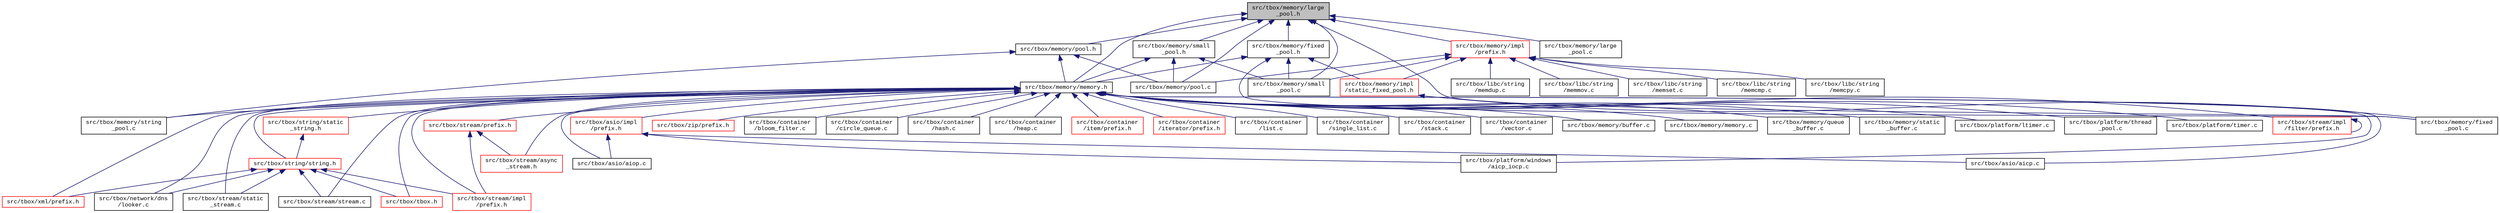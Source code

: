 digraph "src/tbox/memory/large_pool.h"
{
  edge [fontname="CourierNew",fontsize="10",labelfontname="CourierNew",labelfontsize="10"];
  node [fontname="CourierNew",fontsize="10",shape=record];
  Node1 [label="src/tbox/memory/large\l_pool.h",height=0.2,width=0.4,color="black", fillcolor="grey75", style="filled" fontcolor="black"];
  Node1 -> Node2 [dir="back",color="midnightblue",fontsize="10",style="solid",fontname="CourierNew"];
  Node2 [label="src/tbox/memory/pool.h",height=0.2,width=0.4,color="black", fillcolor="white", style="filled",URL="$db/db7/pool_8h.html"];
  Node2 -> Node3 [dir="back",color="midnightblue",fontsize="10",style="solid",fontname="CourierNew"];
  Node3 [label="src/tbox/memory/memory.h",height=0.2,width=0.4,color="black", fillcolor="white", style="filled",URL="$dd/d7b/memory_2memory_8h_source.html"];
  Node3 -> Node4 [dir="back",color="midnightblue",fontsize="10",style="solid",fontname="CourierNew"];
  Node4 [label="src/tbox/asio/impl\l/prefix.h",height=0.2,width=0.4,color="red", fillcolor="white", style="filled",URL="$d3/d3c/asio_2impl_2prefix_8h_source.html"];
  Node4 -> Node5 [dir="back",color="midnightblue",fontsize="10",style="solid",fontname="CourierNew"];
  Node5 [label="src/tbox/asio/aicp.c",height=0.2,width=0.4,color="black", fillcolor="white", style="filled",URL="$d4/ddc/asio_2aicp_8c_source.html"];
  Node4 -> Node6 [dir="back",color="midnightblue",fontsize="10",style="solid",fontname="CourierNew"];
  Node6 [label="src/tbox/asio/aiop.c",height=0.2,width=0.4,color="black", fillcolor="white", style="filled",URL="$da/d6e/asio_2aiop_8c_source.html"];
  Node4 -> Node7 [dir="back",color="midnightblue",fontsize="10",style="solid",fontname="CourierNew"];
  Node7 [label="src/tbox/platform/windows\l/aicp_iocp.c",height=0.2,width=0.4,color="black", fillcolor="white", style="filled",URL="$da/d07/aicp__iocp_8c.html"];
  Node3 -> Node5 [dir="back",color="midnightblue",fontsize="10",style="solid",fontname="CourierNew"];
  Node3 -> Node6 [dir="back",color="midnightblue",fontsize="10",style="solid",fontname="CourierNew"];
  Node3 -> Node8 [dir="back",color="midnightblue",fontsize="10",style="solid",fontname="CourierNew"];
  Node8 [label="src/tbox/string/static\l_string.h",height=0.2,width=0.4,color="red", fillcolor="white", style="filled",URL="$df/dcf/static__string_8h.html"];
  Node8 -> Node9 [dir="back",color="midnightblue",fontsize="10",style="solid",fontname="CourierNew"];
  Node9 [label="src/tbox/string/string.h",height=0.2,width=0.4,color="red", fillcolor="white", style="filled",URL="$d8/d2b/string_2string_8h_source.html"];
  Node9 -> Node10 [dir="back",color="midnightblue",fontsize="10",style="solid",fontname="CourierNew"];
  Node10 [label="src/tbox/xml/prefix.h",height=0.2,width=0.4,color="red", fillcolor="white", style="filled",URL="$d1/d9b/xml_2prefix_8h_source.html"];
  Node9 -> Node11 [dir="back",color="midnightblue",fontsize="10",style="solid",fontname="CourierNew"];
  Node11 [label="src/tbox/network/dns\l/looker.c",height=0.2,width=0.4,color="black", fillcolor="white", style="filled",URL="$d8/d79/looker_8c.html"];
  Node9 -> Node12 [dir="back",color="midnightblue",fontsize="10",style="solid",fontname="CourierNew"];
  Node12 [label="src/tbox/stream/impl\l/prefix.h",height=0.2,width=0.4,color="red", fillcolor="white", style="filled",URL="$dc/dd3/stream_2impl_2prefix_8h_source.html"];
  Node9 -> Node13 [dir="back",color="midnightblue",fontsize="10",style="solid",fontname="CourierNew"];
  Node13 [label="src/tbox/stream/static\l_stream.c",height=0.2,width=0.4,color="black", fillcolor="white", style="filled",URL="$df/d8a/static__stream_8c.html"];
  Node9 -> Node14 [dir="back",color="midnightblue",fontsize="10",style="solid",fontname="CourierNew"];
  Node14 [label="src/tbox/stream/stream.c",height=0.2,width=0.4,color="black", fillcolor="white", style="filled",URL="$d8/d4d/stream_8c.html"];
  Node9 -> Node15 [dir="back",color="midnightblue",fontsize="10",style="solid",fontname="CourierNew"];
  Node15 [label="src/tbox/tbox.h",height=0.2,width=0.4,color="red", fillcolor="white", style="filled",URL="$da/dec/tbox_8h.html"];
  Node3 -> Node9 [dir="back",color="midnightblue",fontsize="10",style="solid",fontname="CourierNew"];
  Node3 -> Node16 [dir="back",color="midnightblue",fontsize="10",style="solid",fontname="CourierNew"];
  Node16 [label="src/tbox/stream/prefix.h",height=0.2,width=0.4,color="red", fillcolor="white", style="filled",URL="$d2/dd0/stream_2prefix_8h_source.html"];
  Node16 -> Node17 [dir="back",color="midnightblue",fontsize="10",style="solid",fontname="CourierNew"];
  Node17 [label="src/tbox/stream/async\l_stream.h",height=0.2,width=0.4,color="red", fillcolor="white", style="filled",URL="$d0/d4d/async__stream_8h.html"];
  Node16 -> Node12 [dir="back",color="midnightblue",fontsize="10",style="solid",fontname="CourierNew"];
  Node3 -> Node18 [dir="back",color="midnightblue",fontsize="10",style="solid",fontname="CourierNew"];
  Node18 [label="src/tbox/zip/prefix.h",height=0.2,width=0.4,color="red", fillcolor="white", style="filled",URL="$d0/d9e/zip_2prefix_8h_source.html"];
  Node3 -> Node17 [dir="back",color="midnightblue",fontsize="10",style="solid",fontname="CourierNew"];
  Node3 -> Node19 [dir="back",color="midnightblue",fontsize="10",style="solid",fontname="CourierNew"];
  Node19 [label="src/tbox/container\l/bloom_filter.c",height=0.2,width=0.4,color="black", fillcolor="white", style="filled",URL="$dc/d02/bloom__filter_8c.html"];
  Node3 -> Node20 [dir="back",color="midnightblue",fontsize="10",style="solid",fontname="CourierNew"];
  Node20 [label="src/tbox/container\l/circle_queue.c",height=0.2,width=0.4,color="black", fillcolor="white", style="filled",URL="$da/d7e/circle__queue_8c.html"];
  Node3 -> Node21 [dir="back",color="midnightblue",fontsize="10",style="solid",fontname="CourierNew"];
  Node21 [label="src/tbox/container\l/hash.c",height=0.2,width=0.4,color="black", fillcolor="white", style="filled",URL="$d1/d04/hash_8c_source.html"];
  Node3 -> Node22 [dir="back",color="midnightblue",fontsize="10",style="solid",fontname="CourierNew"];
  Node22 [label="src/tbox/container\l/heap.c",height=0.2,width=0.4,color="black", fillcolor="white", style="filled",URL="$d2/d29/heap_8c.html"];
  Node3 -> Node23 [dir="back",color="midnightblue",fontsize="10",style="solid",fontname="CourierNew"];
  Node23 [label="src/tbox/container\l/item/prefix.h",height=0.2,width=0.4,color="red", fillcolor="white", style="filled",URL="$df/d6e/container_2item_2prefix_8h_source.html"];
  Node3 -> Node10 [dir="back",color="midnightblue",fontsize="10",style="solid",fontname="CourierNew"];
  Node3 -> Node24 [dir="back",color="midnightblue",fontsize="10",style="solid",fontname="CourierNew"];
  Node24 [label="src/tbox/container\l/iterator/prefix.h",height=0.2,width=0.4,color="red", fillcolor="white", style="filled",URL="$d1/d81/container_2iterator_2prefix_8h_source.html"];
  Node3 -> Node25 [dir="back",color="midnightblue",fontsize="10",style="solid",fontname="CourierNew"];
  Node25 [label="src/tbox/container\l/list.c",height=0.2,width=0.4,color="black", fillcolor="white", style="filled",URL="$d7/d40/list_8c.html"];
  Node3 -> Node26 [dir="back",color="midnightblue",fontsize="10",style="solid",fontname="CourierNew"];
  Node26 [label="src/tbox/container\l/single_list.c",height=0.2,width=0.4,color="black", fillcolor="white", style="filled",URL="$d6/dc3/single__list_8c.html"];
  Node3 -> Node27 [dir="back",color="midnightblue",fontsize="10",style="solid",fontname="CourierNew"];
  Node27 [label="src/tbox/container\l/stack.c",height=0.2,width=0.4,color="black", fillcolor="white", style="filled",URL="$d3/dbb/stack_8c.html"];
  Node3 -> Node28 [dir="back",color="midnightblue",fontsize="10",style="solid",fontname="CourierNew"];
  Node28 [label="src/tbox/container\l/vector.c",height=0.2,width=0.4,color="black", fillcolor="white", style="filled",URL="$df/dfa/vector_8c.html"];
  Node3 -> Node29 [dir="back",color="midnightblue",fontsize="10",style="solid",fontname="CourierNew"];
  Node29 [label="src/tbox/memory/buffer.c",height=0.2,width=0.4,color="black", fillcolor="white", style="filled",URL="$d3/d8b/buffer_8c.html"];
  Node3 -> Node30 [dir="back",color="midnightblue",fontsize="10",style="solid",fontname="CourierNew"];
  Node30 [label="src/tbox/memory/memory.c",height=0.2,width=0.4,color="black", fillcolor="white", style="filled",URL="$de/d30/memory_2memory_8c_source.html"];
  Node3 -> Node31 [dir="back",color="midnightblue",fontsize="10",style="solid",fontname="CourierNew"];
  Node31 [label="src/tbox/memory/queue\l_buffer.c",height=0.2,width=0.4,color="black", fillcolor="white", style="filled",URL="$d1/da2/queue__buffer_8c.html"];
  Node3 -> Node32 [dir="back",color="midnightblue",fontsize="10",style="solid",fontname="CourierNew"];
  Node32 [label="src/tbox/memory/static\l_buffer.c",height=0.2,width=0.4,color="black", fillcolor="white", style="filled",URL="$d9/db5/static__buffer_8c.html"];
  Node3 -> Node33 [dir="back",color="midnightblue",fontsize="10",style="solid",fontname="CourierNew"];
  Node33 [label="src/tbox/memory/string\l_pool.c",height=0.2,width=0.4,color="black", fillcolor="white", style="filled",URL="$d3/d3f/string__pool_8c.html"];
  Node3 -> Node11 [dir="back",color="midnightblue",fontsize="10",style="solid",fontname="CourierNew"];
  Node3 -> Node34 [dir="back",color="midnightblue",fontsize="10",style="solid",fontname="CourierNew"];
  Node34 [label="src/tbox/platform/ltimer.c",height=0.2,width=0.4,color="black", fillcolor="white", style="filled",URL="$d7/d10/ltimer_8c.html"];
  Node3 -> Node35 [dir="back",color="midnightblue",fontsize="10",style="solid",fontname="CourierNew"];
  Node35 [label="src/tbox/platform/thread\l_pool.c",height=0.2,width=0.4,color="black", fillcolor="white", style="filled",URL="$db/d84/thread__pool_8c.html"];
  Node3 -> Node36 [dir="back",color="midnightblue",fontsize="10",style="solid",fontname="CourierNew"];
  Node36 [label="src/tbox/platform/timer.c",height=0.2,width=0.4,color="black", fillcolor="white", style="filled",URL="$df/d41/timer_8c.html"];
  Node3 -> Node7 [dir="back",color="midnightblue",fontsize="10",style="solid",fontname="CourierNew"];
  Node3 -> Node12 [dir="back",color="midnightblue",fontsize="10",style="solid",fontname="CourierNew"];
  Node3 -> Node37 [dir="back",color="midnightblue",fontsize="10",style="solid",fontname="CourierNew"];
  Node37 [label="src/tbox/stream/impl\l/filter/prefix.h",height=0.2,width=0.4,color="red", fillcolor="white", style="filled",URL="$dc/d22/stream_2impl_2filter_2prefix_8h_source.html"];
  Node37 -> Node37 [dir="back",color="midnightblue",fontsize="10",style="solid",fontname="CourierNew"];
  Node3 -> Node13 [dir="back",color="midnightblue",fontsize="10",style="solid",fontname="CourierNew"];
  Node3 -> Node14 [dir="back",color="midnightblue",fontsize="10",style="solid",fontname="CourierNew"];
  Node3 -> Node15 [dir="back",color="midnightblue",fontsize="10",style="solid",fontname="CourierNew"];
  Node2 -> Node38 [dir="back",color="midnightblue",fontsize="10",style="solid",fontname="CourierNew"];
  Node38 [label="src/tbox/memory/pool.c",height=0.2,width=0.4,color="black", fillcolor="white", style="filled",URL="$d4/de5/pool_8c.html"];
  Node2 -> Node33 [dir="back",color="midnightblue",fontsize="10",style="solid",fontname="CourierNew"];
  Node1 -> Node39 [dir="back",color="midnightblue",fontsize="10",style="solid",fontname="CourierNew"];
  Node39 [label="src/tbox/memory/fixed\l_pool.h",height=0.2,width=0.4,color="black", fillcolor="white", style="filled",URL="$dd/dd0/fixed__pool_8h.html"];
  Node39 -> Node3 [dir="back",color="midnightblue",fontsize="10",style="solid",fontname="CourierNew"];
  Node39 -> Node40 [dir="back",color="midnightblue",fontsize="10",style="solid",fontname="CourierNew"];
  Node40 [label="src/tbox/memory/fixed\l_pool.c",height=0.2,width=0.4,color="black", fillcolor="white", style="filled",URL="$d5/d7e/fixed__pool_8c.html"];
  Node39 -> Node41 [dir="back",color="midnightblue",fontsize="10",style="solid",fontname="CourierNew"];
  Node41 [label="src/tbox/memory/impl\l/static_fixed_pool.h",height=0.2,width=0.4,color="red", fillcolor="white", style="filled",URL="$d2/d86/static__fixed__pool_8h.html"];
  Node41 -> Node40 [dir="back",color="midnightblue",fontsize="10",style="solid",fontname="CourierNew"];
  Node39 -> Node42 [dir="back",color="midnightblue",fontsize="10",style="solid",fontname="CourierNew"];
  Node42 [label="src/tbox/memory/small\l_pool.c",height=0.2,width=0.4,color="black", fillcolor="white", style="filled",URL="$d9/d61/small__pool_8c.html"];
  Node1 -> Node3 [dir="back",color="midnightblue",fontsize="10",style="solid",fontname="CourierNew"];
  Node1 -> Node43 [dir="back",color="midnightblue",fontsize="10",style="solid",fontname="CourierNew"];
  Node43 [label="src/tbox/memory/small\l_pool.h",height=0.2,width=0.4,color="black", fillcolor="white", style="filled",URL="$d1/d34/small__pool_8h.html"];
  Node43 -> Node3 [dir="back",color="midnightblue",fontsize="10",style="solid",fontname="CourierNew"];
  Node43 -> Node38 [dir="back",color="midnightblue",fontsize="10",style="solid",fontname="CourierNew"];
  Node43 -> Node42 [dir="back",color="midnightblue",fontsize="10",style="solid",fontname="CourierNew"];
  Node1 -> Node44 [dir="back",color="midnightblue",fontsize="10",style="solid",fontname="CourierNew"];
  Node44 [label="src/tbox/memory/impl\l/prefix.h",height=0.2,width=0.4,color="red", fillcolor="white", style="filled",URL="$d8/dad/memory_2impl_2prefix_8h_source.html"];
  Node44 -> Node45 [dir="back",color="midnightblue",fontsize="10",style="solid",fontname="CourierNew"];
  Node45 [label="src/tbox/libc/string\l/memcmp.c",height=0.2,width=0.4,color="black", fillcolor="white", style="filled",URL="$d5/d21/memcmp_8c_source.html"];
  Node44 -> Node46 [dir="back",color="midnightblue",fontsize="10",style="solid",fontname="CourierNew"];
  Node46 [label="src/tbox/libc/string\l/memcpy.c",height=0.2,width=0.4,color="black", fillcolor="white", style="filled",URL="$d4/d16/memcpy_8c_source.html"];
  Node44 -> Node47 [dir="back",color="midnightblue",fontsize="10",style="solid",fontname="CourierNew"];
  Node47 [label="src/tbox/libc/string\l/memdup.c",height=0.2,width=0.4,color="black", fillcolor="white", style="filled",URL="$dc/d2a/memdup_8c.html"];
  Node44 -> Node48 [dir="back",color="midnightblue",fontsize="10",style="solid",fontname="CourierNew"];
  Node48 [label="src/tbox/libc/string\l/memmov.c",height=0.2,width=0.4,color="black", fillcolor="white", style="filled",URL="$db/da4/memmov_8c_source.html"];
  Node44 -> Node49 [dir="back",color="midnightblue",fontsize="10",style="solid",fontname="CourierNew"];
  Node49 [label="src/tbox/libc/string\l/memset.c",height=0.2,width=0.4,color="black", fillcolor="white", style="filled",URL="$d3/db7/memset_8c_source.html"];
  Node44 -> Node41 [dir="back",color="midnightblue",fontsize="10",style="solid",fontname="CourierNew"];
  Node44 -> Node38 [dir="back",color="midnightblue",fontsize="10",style="solid",fontname="CourierNew"];
  Node44 -> Node42 [dir="back",color="midnightblue",fontsize="10",style="solid",fontname="CourierNew"];
  Node1 -> Node40 [dir="back",color="midnightblue",fontsize="10",style="solid",fontname="CourierNew"];
  Node1 -> Node50 [dir="back",color="midnightblue",fontsize="10",style="solid",fontname="CourierNew"];
  Node50 [label="src/tbox/memory/large\l_pool.c",height=0.2,width=0.4,color="black", fillcolor="white", style="filled",URL="$d5/d46/large__pool_8c.html"];
  Node1 -> Node38 [dir="back",color="midnightblue",fontsize="10",style="solid",fontname="CourierNew"];
  Node1 -> Node42 [dir="back",color="midnightblue",fontsize="10",style="solid",fontname="CourierNew"];
}
